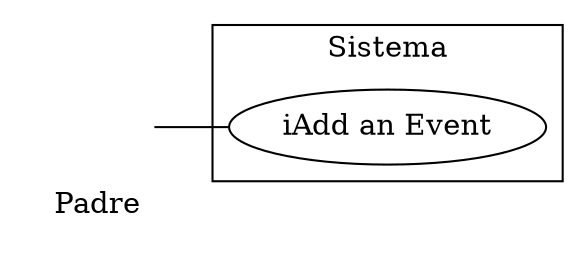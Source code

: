 digraph UseCase {
    rankdir=LR;
    compound=true;

    // Actors
    subgraph primaryActors {
        peripheries=0;
        labelloc="b";
        node [shape=plaintext];
        edge  [arrowhead="oarrow"];

        // Sticky men
        subgraph clusterActor1 {
                    label="Padre";
                    actor_1[image="protected/components/ucase_scrpit/man.svg" label=""];
                };
    } // primaryActors


    // System
    subgraph clusterSystem {
        labelloc="t";
        label="Sistema";

        node [shape=ellipse, style=solid];
        event_7 [label="iAdd an Event"];
    } // clusterSystem


    // Actor -> use case event
    edge [dir=none, style=solid];
    
    /* event iAdd an Event */
actor_1 -> event_7; // (Primary) 
} 
